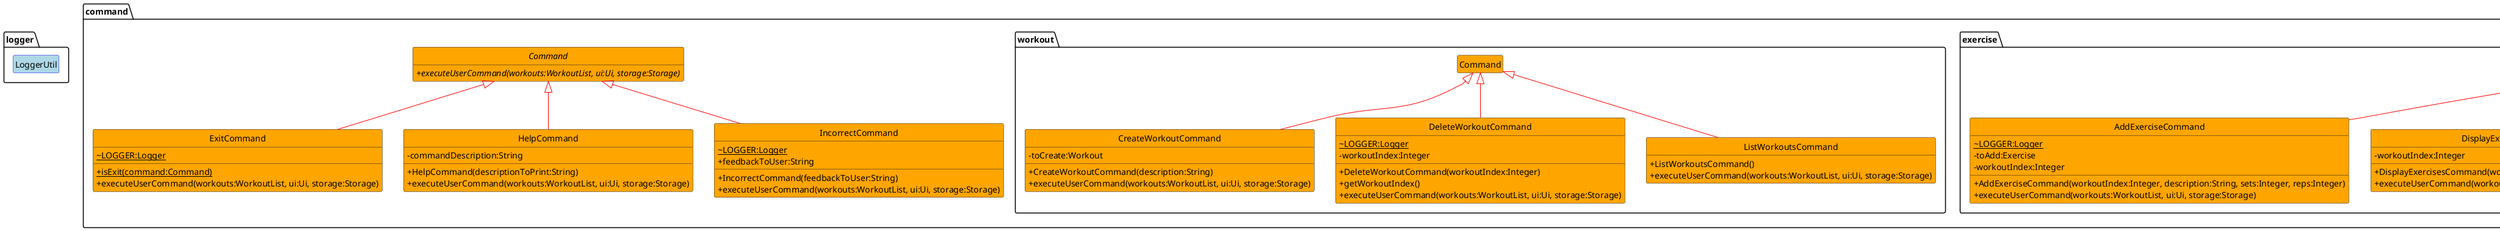@startuml
skinparam classAttributeIconSize 0
skinparam stereotypeBackgroundColor White
hide circle
hide empty members
skinparam class {
BackgroundColor Orange
ArrowColor Red
}
together {
package "command" {
package "exercise" {
class AddExerciseCommand extends Command {
~LOGGER:Logger {static}
-toAdd:Exercise
-workoutIndex:Integer
+AddExerciseCommand(workoutIndex:Integer, description:String, sets:Integer, reps:Integer)
+executeUserCommand(workouts:WorkoutList, ui:Ui, storage:Storage)
}
class DisplayExercisesCommand extends Command {
-workoutIndex:Integer
+DisplayExercisesCommand(workoutIndex:Integer)
+executeUserCommand(workouts:WorkoutList, ui:Ui, storage:Storage)
}
class MarkExerciseAsDoneCommand extends Command {
~LOGGER:Logger {static}
+MarkExerciseAsDoneCommand(workoutIndex:Integer, exerciseIndex:Integer)
+executeUserCommand(workouts:WorkoutList, ui:Ui, storage:Storage)
}
class RemoveExerciseCommand extends Command {
~LOGGER:Logger {static}
-workoutIndex:Integer
-exerciseIndex:Integer
+RemoveExerciseCommand(workoutIndex:Integer, exerciseIndex:Integer)
+executeUserCommand(workouts:WorkoutList, ui:Ui, storage:Storage)
}
}
package "workout" {
class CreateWorkoutCommand extends Command {
-toCreate:Workout
+CreateWorkoutCommand(description:String)
+executeUserCommand(workouts:WorkoutList, ui:Ui, storage:Storage)
}
class DeleteWorkoutCommand extends Command {
~LOGGER:Logger {static}
-workoutIndex:Integer
+DeleteWorkoutCommand(workoutIndex:Integer)
+getWorkoutIndex()
+executeUserCommand(workouts:WorkoutList, ui:Ui, storage:Storage)
}
class ListWorkoutsCommand extends Command {
+ListWorkoutsCommand()
+executeUserCommand(workouts:WorkoutList, ui:Ui, storage:Storage)
}
}
abstract Command {
+executeUserCommand(workouts:WorkoutList, ui:Ui, storage:Storage) {abstract}
}
class ExitCommand extends Command {
~LOGGER:Logger {static}
+isExit(command:Command) {static}
+executeUserCommand(workouts:WorkoutList, ui:Ui, storage:Storage)
}
class HelpCommand extends Command{
-commandDescription:String
+HelpCommand(descriptionToPrint:String)
+executeUserCommand(workouts:WorkoutList, ui:Ui, storage:Storage)
}
class IncorrectCommand extends Command {
~LOGGER:Logger {static}
+feedbackToUser:String
+IncorrectCommand(feedbackToUser:String)
+executeUserCommand(workouts:WorkoutList, ui:Ui, storage:Storage)
}
}

package "logger" {
class LoggerUtil #LightBlue##Blue
}

}

@enduml